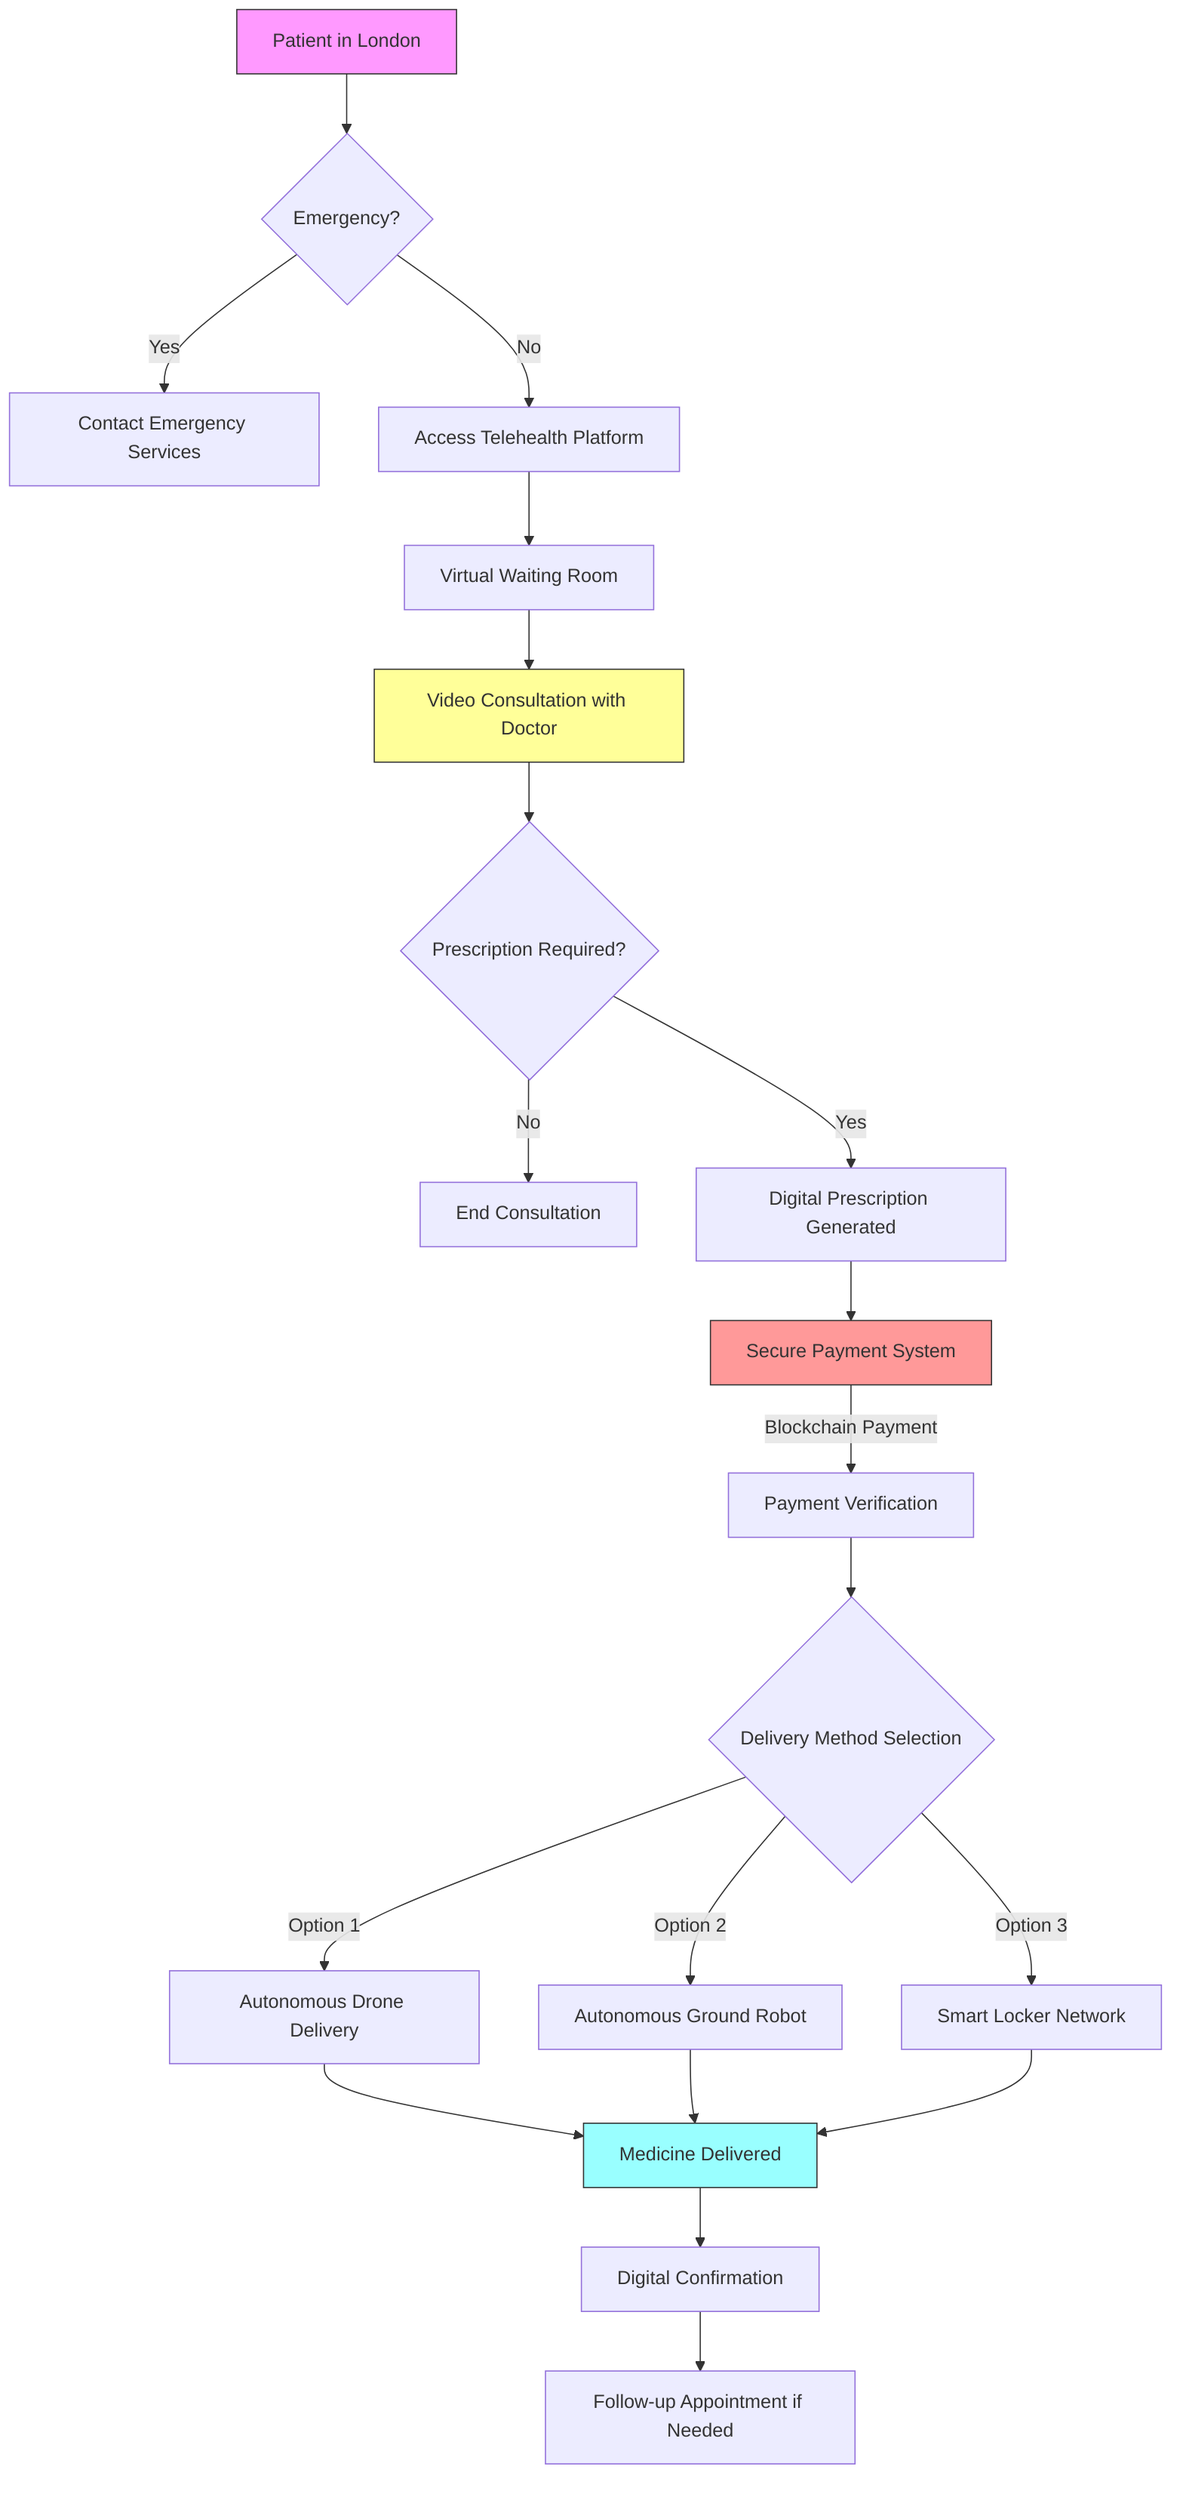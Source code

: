flowchart TD
    A[Patient in London] --> B{Emergency?}
    B -->|Yes| C[Contact Emergency Services]
    B -->|No| D[Access Telehealth Platform]
    
    D --> E[Virtual Waiting Room]
    E --> F[Video Consultation with Doctor]
    
    F --> G{Prescription Required?}
    G -->|No| H[End Consultation]
    G -->|Yes| I[Digital Prescription Generated]
    
    I --> J[Secure Payment System]
    J -->|Blockchain Payment| K[Payment Verification]
    
    K --> L{Delivery Method Selection}
    L -->|Option 1| M[Autonomous Drone Delivery]
    L -->|Option 2| N[Autonomous Ground Robot]
    L -->|Option 3| O[Smart Locker Network]
    
    M --> P[Medicine Delivered]
    N --> P
    O --> P
    
    P --> Q[Digital Confirmation]
    Q --> R[Follow-up Appointment if Needed]

    style A fill:#f9f,stroke:#333
    style P fill:#9ff,stroke:#333
    style F fill:#ff9,stroke:#333
    style J fill:#f99,stroke:#333